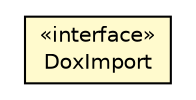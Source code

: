 #!/usr/local/bin/dot
#
# Class diagram 
# Generated by UMLGraph version R5_6-24-gf6e263 (http://www.umlgraph.org/)
#

digraph G {
	edge [fontname="Helvetica",fontsize=10,labelfontname="Helvetica",labelfontsize=10];
	node [fontname="Helvetica",fontsize=10,shape=plaintext];
	nodesep=0.25;
	ranksep=0.5;
	// net.trajano.doxdb.ejb.DoxImport
	c825 [label=<<table title="net.trajano.doxdb.ejb.DoxImport" border="0" cellborder="1" cellspacing="0" cellpadding="2" port="p" bgcolor="lemonChiffon" href="./DoxImport.html">
		<tr><td><table border="0" cellspacing="0" cellpadding="1">
<tr><td align="center" balign="center"> &#171;interface&#187; </td></tr>
<tr><td align="center" balign="center"> DoxImport </td></tr>
		</table></td></tr>
		</table>>, URL="./DoxImport.html", fontname="Helvetica", fontcolor="black", fontsize=10.0];
}

